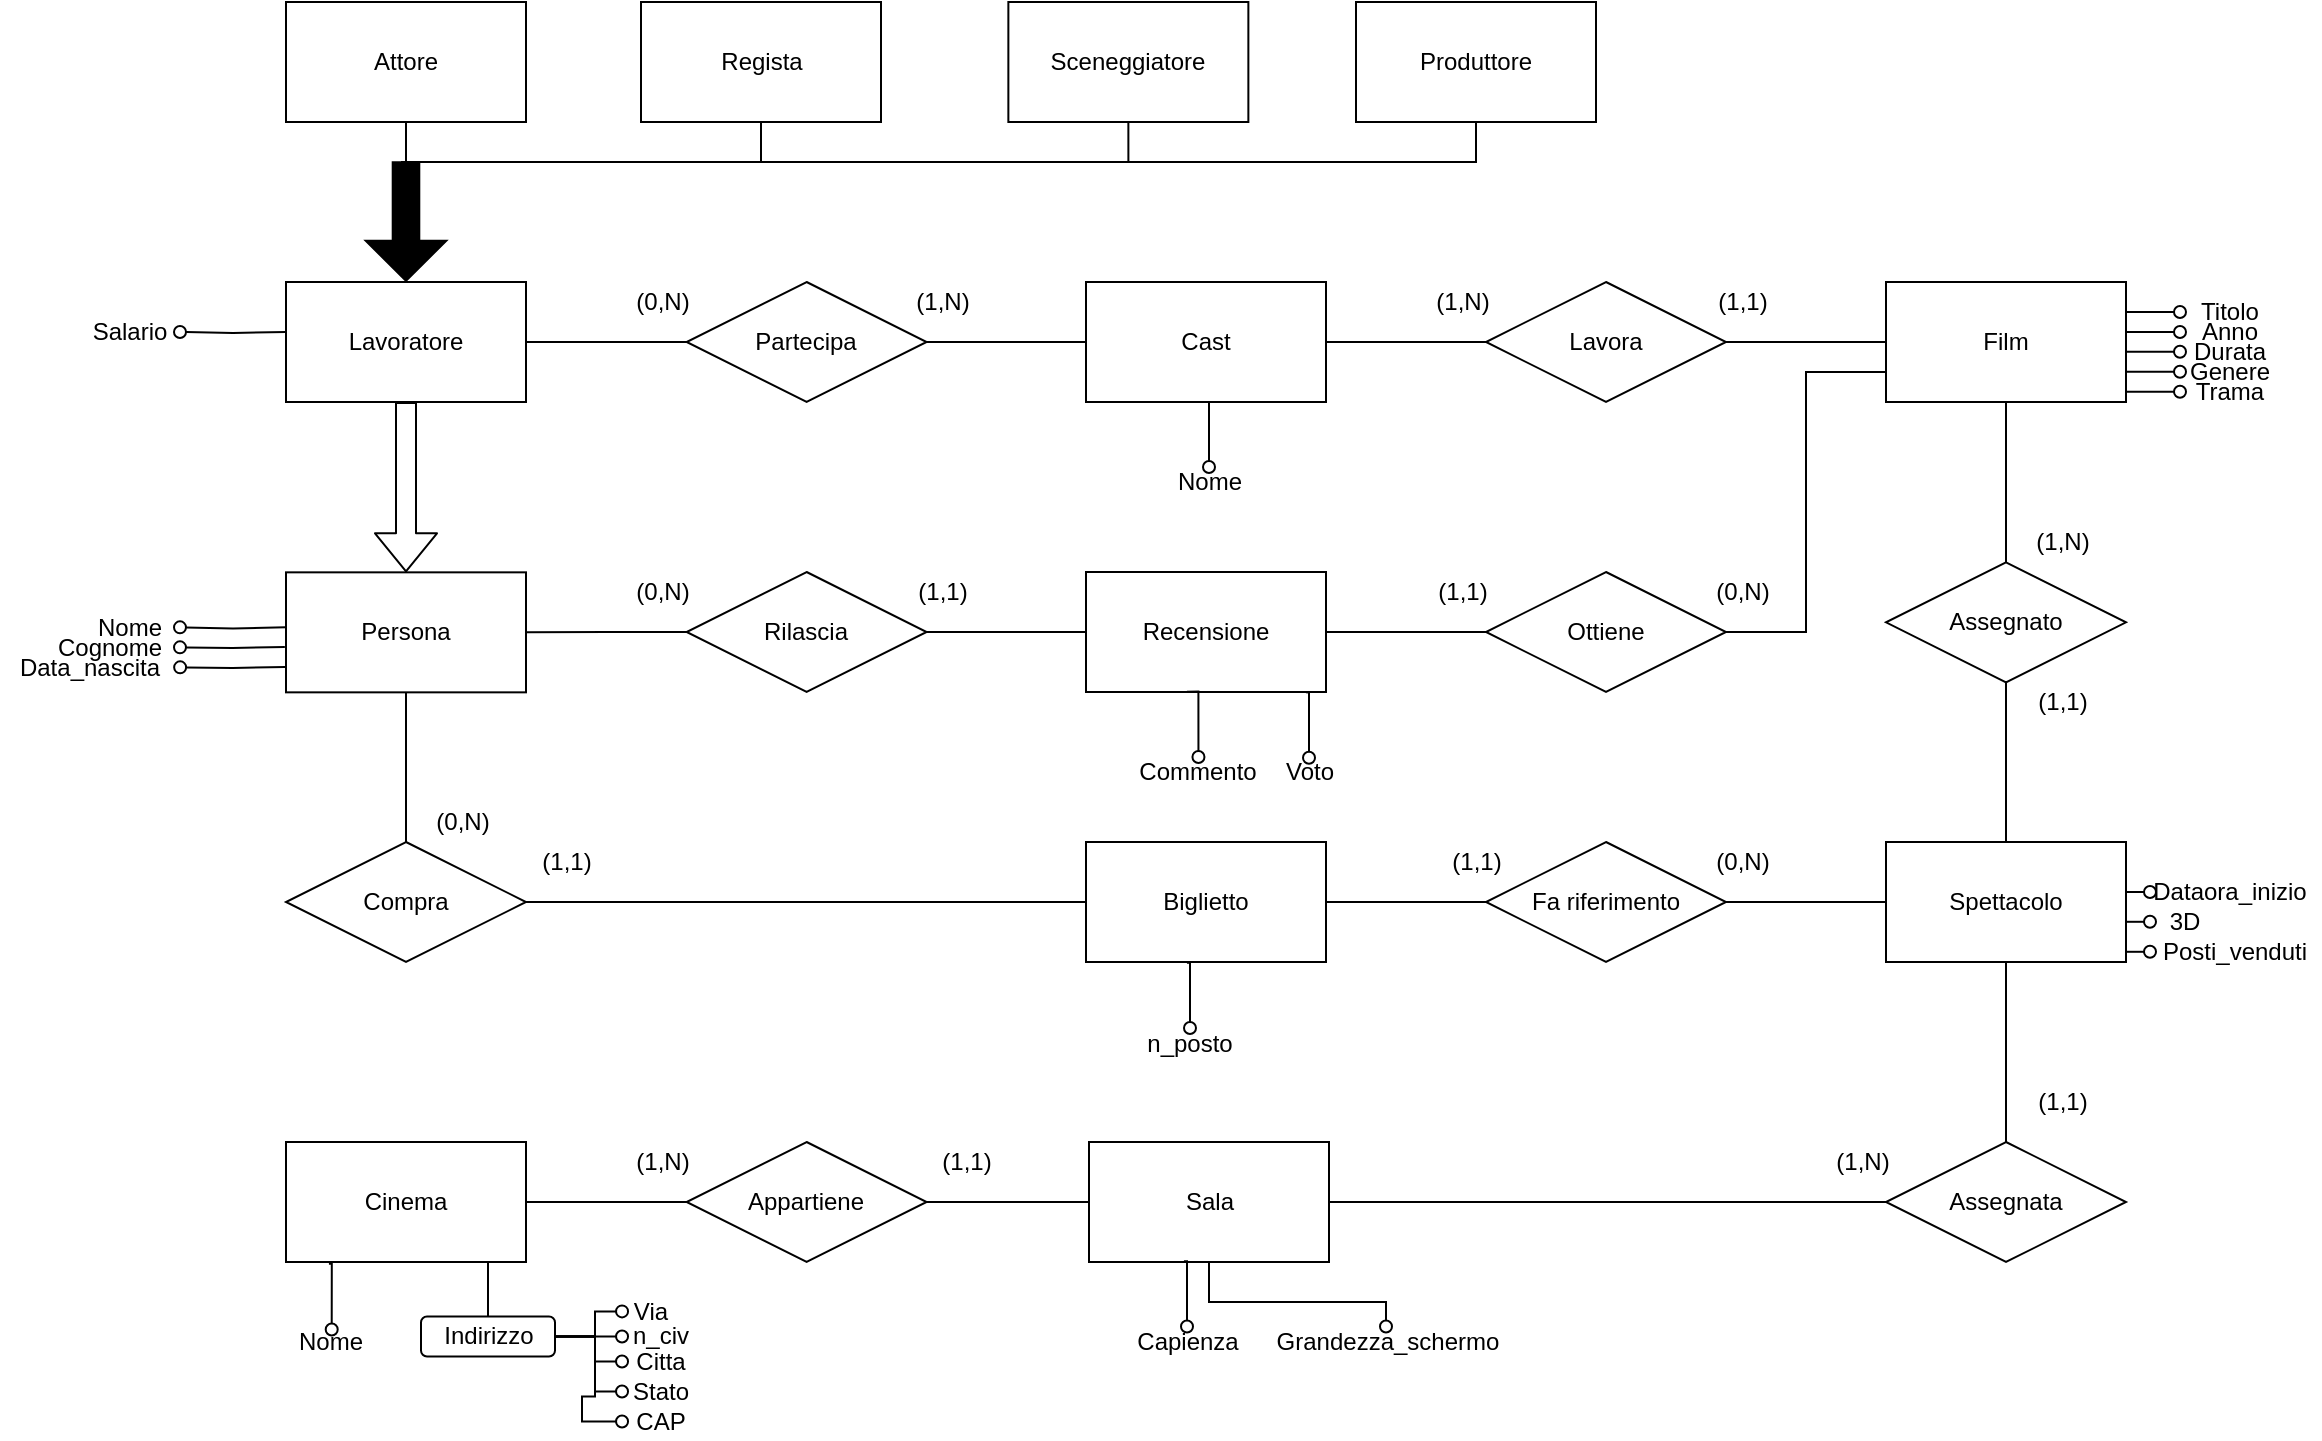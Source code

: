 <mxfile version="12.2.2" type="device" pages="1"><diagram id="SxVCvDRjUEHPkxnFhpnD" name="Page-1"><mxGraphModel dx="1939" dy="946" grid="1" gridSize="10" guides="1" tooltips="1" connect="1" arrows="1" fold="1" page="1" pageScale="1" pageWidth="1169" pageHeight="827" math="0" shadow="0"><root><mxCell id="0"/><mxCell id="1" parent="0"/><mxCell id="8wB98f5tJk7npL21OONF-8" style="edgeStyle=orthogonalEdgeStyle;rounded=0;orthogonalLoop=1;jettySize=auto;html=1;exitX=1;exitY=0.5;exitDx=0;exitDy=0;entryX=0;entryY=0.5;entryDx=0;entryDy=0;endArrow=none;endFill=0;" parent="1" source="8wB98f5tJk7npL21OONF-1" target="8wB98f5tJk7npL21OONF-7" edge="1"><mxGeometry relative="1" as="geometry"/></mxCell><mxCell id="8wB98f5tJk7npL21OONF-1" value="Biglietto" style="rounded=0;whiteSpace=wrap;html=1;" parent="1" vertex="1"><mxGeometry x="553" y="450" width="120" height="60" as="geometry"/></mxCell><mxCell id="8wB98f5tJk7npL21OONF-10" style="edgeStyle=orthogonalEdgeStyle;rounded=0;orthogonalLoop=1;jettySize=auto;html=1;exitX=1;exitY=0.5;exitDx=0;exitDy=0;entryX=0;entryY=0.5;entryDx=0;entryDy=0;endArrow=none;endFill=0;" parent="1" source="8wB98f5tJk7npL21OONF-7" target="8wB98f5tJk7npL21OONF-9" edge="1"><mxGeometry relative="1" as="geometry"/></mxCell><mxCell id="8wB98f5tJk7npL21OONF-7" value="Fa riferimento" style="rhombus;whiteSpace=wrap;html=1;" parent="1" vertex="1"><mxGeometry x="753" y="450" width="120" height="60" as="geometry"/></mxCell><mxCell id="8wB98f5tJk7npL21OONF-11" style="edgeStyle=orthogonalEdgeStyle;rounded=0;orthogonalLoop=1;jettySize=auto;html=1;exitX=0.5;exitY=0;exitDx=0;exitDy=0;endArrow=none;endFill=0;" parent="1" source="8wB98f5tJk7npL21OONF-9" edge="1"><mxGeometry relative="1" as="geometry"><mxPoint x="1013" y="370" as="targetPoint"/></mxGeometry></mxCell><mxCell id="8wB98f5tJk7npL21OONF-9" value="Spettacolo" style="rounded=0;whiteSpace=wrap;html=1;" parent="1" vertex="1"><mxGeometry x="953" y="450" width="120" height="60" as="geometry"/></mxCell><mxCell id="8wB98f5tJk7npL21OONF-13" value="" style="edgeStyle=orthogonalEdgeStyle;rounded=0;orthogonalLoop=1;jettySize=auto;html=1;endArrow=none;endFill=0;exitX=0.5;exitY=1;exitDx=0;exitDy=0;" parent="1" source="8wB98f5tJk7npL21OONF-12" target="8wB98f5tJk7npL21OONF-9" edge="1"><mxGeometry relative="1" as="geometry"/></mxCell><mxCell id="8wB98f5tJk7npL21OONF-12" value="Assegnato" style="rhombus;whiteSpace=wrap;html=1;" parent="1" vertex="1"><mxGeometry x="953" y="310.17" width="120" height="60" as="geometry"/></mxCell><mxCell id="8wB98f5tJk7npL21OONF-21" style="edgeStyle=orthogonalEdgeStyle;rounded=0;orthogonalLoop=1;jettySize=auto;html=1;exitX=0;exitY=0.75;exitDx=0;exitDy=0;entryX=1;entryY=0.5;entryDx=0;entryDy=0;endArrow=none;endFill=0;" parent="1" source="8wB98f5tJk7npL21OONF-17" target="8wB98f5tJk7npL21OONF-19" edge="1"><mxGeometry relative="1" as="geometry"/></mxCell><mxCell id="8wB98f5tJk7npL21OONF-17" value="Film" style="rounded=0;whiteSpace=wrap;html=1;" parent="1" vertex="1"><mxGeometry x="953" y="170" width="120" height="60" as="geometry"/></mxCell><mxCell id="8wB98f5tJk7npL21OONF-29" style="edgeStyle=orthogonalEdgeStyle;rounded=0;orthogonalLoop=1;jettySize=auto;html=1;exitX=0;exitY=0.5;exitDx=0;exitDy=0;entryX=1;entryY=0.5;entryDx=0;entryDy=0;endArrow=none;endFill=0;" parent="1" source="8wB98f5tJk7npL21OONF-19" target="8wB98f5tJk7npL21OONF-27" edge="1"><mxGeometry relative="1" as="geometry"/></mxCell><mxCell id="8wB98f5tJk7npL21OONF-19" value="Ottiene" style="rhombus;whiteSpace=wrap;html=1;" parent="1" vertex="1"><mxGeometry x="753" y="315" width="120" height="60" as="geometry"/></mxCell><mxCell id="8wB98f5tJk7npL21OONF-24" style="edgeStyle=orthogonalEdgeStyle;rounded=0;orthogonalLoop=1;jettySize=auto;html=1;exitX=1;exitY=0.5;exitDx=0;exitDy=0;entryX=0;entryY=0.5;entryDx=0;entryDy=0;endArrow=none;endFill=0;" parent="1" source="8wB98f5tJk7npL21OONF-23" target="8wB98f5tJk7npL21OONF-17" edge="1"><mxGeometry relative="1" as="geometry"/></mxCell><mxCell id="8wB98f5tJk7npL21OONF-28" style="edgeStyle=orthogonalEdgeStyle;rounded=0;orthogonalLoop=1;jettySize=auto;html=1;exitX=0;exitY=0.5;exitDx=0;exitDy=0;entryX=1;entryY=0.5;entryDx=0;entryDy=0;endArrow=none;endFill=0;" parent="1" source="8wB98f5tJk7npL21OONF-23" target="8wB98f5tJk7npL21OONF-26" edge="1"><mxGeometry relative="1" as="geometry"/></mxCell><mxCell id="8wB98f5tJk7npL21OONF-23" value="Lavora" style="rhombus;whiteSpace=wrap;html=1;" parent="1" vertex="1"><mxGeometry x="753" y="170" width="120" height="60" as="geometry"/></mxCell><mxCell id="8wB98f5tJk7npL21OONF-26" value="Cast" style="rounded=0;whiteSpace=wrap;html=1;" parent="1" vertex="1"><mxGeometry x="553" y="170" width="120" height="60" as="geometry"/></mxCell><mxCell id="8wB98f5tJk7npL21OONF-27" value="Recensione" style="rounded=0;whiteSpace=wrap;html=1;" parent="1" vertex="1"><mxGeometry x="553" y="315" width="120" height="60" as="geometry"/></mxCell><mxCell id="8wB98f5tJk7npL21OONF-36" style="edgeStyle=orthogonalEdgeStyle;rounded=0;orthogonalLoop=1;jettySize=auto;html=1;exitX=1;exitY=0.5;exitDx=0;exitDy=0;entryX=0;entryY=0.5;entryDx=0;entryDy=0;endArrow=none;endFill=0;" parent="1" source="8wB98f5tJk7npL21OONF-34" target="8wB98f5tJk7npL21OONF-1" edge="1"><mxGeometry relative="1" as="geometry"/></mxCell><mxCell id="8wB98f5tJk7npL21OONF-34" value="Compra" style="rhombus;whiteSpace=wrap;html=1;" parent="1" vertex="1"><mxGeometry x="153" y="450" width="120" height="60" as="geometry"/></mxCell><mxCell id="8wB98f5tJk7npL21OONF-42" style="edgeStyle=orthogonalEdgeStyle;rounded=0;orthogonalLoop=1;jettySize=auto;html=1;exitX=0;exitY=0.5;exitDx=0;exitDy=0;entryX=1;entryY=0.5;entryDx=0;entryDy=0;endArrow=none;endFill=0;" parent="1" source="8wB98f5tJk7npL21OONF-43" target="8wB98f5tJk7npL21OONF-44" edge="1"><mxGeometry relative="1" as="geometry"/></mxCell><mxCell id="8wB98f5tJk7npL21OONF-68" style="edgeStyle=orthogonalEdgeStyle;rounded=0;orthogonalLoop=1;jettySize=auto;html=1;exitX=1;exitY=0.5;exitDx=0;exitDy=0;endArrow=none;endFill=0;" parent="1" source="8wB98f5tJk7npL21OONF-43" target="8wB98f5tJk7npL21OONF-27" edge="1"><mxGeometry relative="1" as="geometry"/></mxCell><mxCell id="8wB98f5tJk7npL21OONF-43" value="Rilascia" style="rhombus;whiteSpace=wrap;html=1;" parent="1" vertex="1"><mxGeometry x="353.31" y="315" width="120" height="60" as="geometry"/></mxCell><mxCell id="8wB98f5tJk7npL21OONF-46" style="edgeStyle=orthogonalEdgeStyle;rounded=0;orthogonalLoop=1;jettySize=auto;html=1;exitX=0.5;exitY=1;exitDx=0;exitDy=0;entryX=0.5;entryY=0;entryDx=0;entryDy=0;endArrow=none;endFill=0;" parent="1" source="8wB98f5tJk7npL21OONF-44" target="8wB98f5tJk7npL21OONF-34" edge="1"><mxGeometry relative="1" as="geometry"/></mxCell><mxCell id="8wB98f5tJk7npL21OONF-44" value="Persona" style="rounded=0;whiteSpace=wrap;html=1;" parent="1" vertex="1"><mxGeometry x="153" y="315.17" width="120" height="60" as="geometry"/></mxCell><mxCell id="8wB98f5tJk7npL21OONF-48" style="edgeStyle=orthogonalEdgeStyle;rounded=0;orthogonalLoop=1;jettySize=auto;html=1;exitX=0;exitY=0.5;exitDx=0;exitDy=0;entryX=1;entryY=0.5;entryDx=0;entryDy=0;endArrow=none;endFill=0;" parent="1" source="8wB98f5tJk7npL21OONF-49" target="8wB98f5tJk7npL21OONF-50" edge="1"><mxGeometry relative="1" as="geometry"/></mxCell><mxCell id="8wB98f5tJk7npL21OONF-82" style="edgeStyle=orthogonalEdgeStyle;rounded=0;orthogonalLoop=1;jettySize=auto;html=1;exitX=1;exitY=0.5;exitDx=0;exitDy=0;endArrow=none;endFill=0;" parent="1" source="8wB98f5tJk7npL21OONF-49" target="8wB98f5tJk7npL21OONF-26" edge="1"><mxGeometry relative="1" as="geometry"/></mxCell><mxCell id="8wB98f5tJk7npL21OONF-49" value="Partecipa" style="rhombus;whiteSpace=wrap;html=1;" parent="1" vertex="1"><mxGeometry x="353.31" y="170" width="120" height="60" as="geometry"/></mxCell><mxCell id="8wB98f5tJk7npL21OONF-50" value="Lavoratore" style="rounded=0;whiteSpace=wrap;html=1;" parent="1" vertex="1"><mxGeometry x="153" y="170" width="120" height="60" as="geometry"/></mxCell><mxCell id="8wB98f5tJk7npL21OONF-55" value="Assegnata" style="rhombus;whiteSpace=wrap;html=1;" parent="1" vertex="1"><mxGeometry x="953" y="600.0" width="120" height="60" as="geometry"/></mxCell><mxCell id="8wB98f5tJk7npL21OONF-57" value="Sala" style="rounded=0;whiteSpace=wrap;html=1;" parent="1" vertex="1"><mxGeometry x="554.5" y="600" width="120" height="60" as="geometry"/></mxCell><mxCell id="8wB98f5tJk7npL21OONF-58" style="edgeStyle=orthogonalEdgeStyle;rounded=0;orthogonalLoop=1;jettySize=auto;html=1;exitX=1;exitY=0.5;exitDx=0;exitDy=0;entryX=0;entryY=0.5;entryDx=0;entryDy=0;endArrow=none;endFill=0;" parent="1" source="8wB98f5tJk7npL21OONF-61" target="8wB98f5tJk7npL21OONF-60" edge="1"><mxGeometry relative="1" as="geometry"><mxPoint x="473.974" y="759.529" as="sourcePoint"/></mxGeometry></mxCell><mxCell id="8wB98f5tJk7npL21OONF-59" style="edgeStyle=orthogonalEdgeStyle;rounded=0;orthogonalLoop=1;jettySize=auto;html=1;exitX=1;exitY=0.5;exitDx=0;exitDy=0;entryX=0;entryY=0.5;entryDx=0;entryDy=0;endArrow=none;endFill=0;" parent="1" source="8wB98f5tJk7npL21OONF-60" target="8wB98f5tJk7npL21OONF-57" edge="1"><mxGeometry relative="1" as="geometry"><mxPoint x="753.974" y="759.529" as="targetPoint"/></mxGeometry></mxCell><mxCell id="8wB98f5tJk7npL21OONF-60" value="Appartiene" style="rhombus;whiteSpace=wrap;html=1;" parent="1" vertex="1"><mxGeometry x="353.31" y="600" width="120" height="60" as="geometry"/></mxCell><mxCell id="8wB98f5tJk7npL21OONF-61" value="Cinema" style="rounded=0;whiteSpace=wrap;html=1;" parent="1" vertex="1"><mxGeometry x="153" y="600" width="120" height="60" as="geometry"/></mxCell><mxCell id="8wB98f5tJk7npL21OONF-85" value="" style="html=1;shadow=0;dashed=0;align=center;verticalAlign=middle;shape=mxgraph.arrows2.arrow;dy=0.67;dx=20;notch=0;strokeWidth=1;rotation=90;labelBackgroundColor=none;gradientColor=none;fillColor=#000000;" parent="1" vertex="1"><mxGeometry x="183.37" y="119.6" width="59.26" height="40.3" as="geometry"/></mxCell><mxCell id="8wB98f5tJk7npL21OONF-97" style="edgeStyle=orthogonalEdgeStyle;rounded=0;orthogonalLoop=1;jettySize=auto;html=1;exitX=0.5;exitY=1;exitDx=0;exitDy=0;endArrow=none;endFill=0;entryX=0;entryY=0.5;entryDx=0;entryDy=0;entryPerimeter=0;" parent="1" source="8wB98f5tJk7npL21OONF-86" edge="1"><mxGeometry relative="1" as="geometry"><mxPoint x="333.5" y="110" as="targetPoint"/><Array as="points"><mxPoint x="748.5" y="110"/></Array></mxGeometry></mxCell><mxCell id="8wB98f5tJk7npL21OONF-86" value="Produttore" style="rounded=0;whiteSpace=wrap;html=1;" parent="1" vertex="1"><mxGeometry x="688" y="30" width="120" height="60" as="geometry"/></mxCell><mxCell id="8wB98f5tJk7npL21OONF-98" style="edgeStyle=orthogonalEdgeStyle;rounded=0;orthogonalLoop=1;jettySize=auto;html=1;exitX=0.5;exitY=1;exitDx=0;exitDy=0;endArrow=none;endFill=0;entryX=0;entryY=0.5;entryDx=0;entryDy=0;entryPerimeter=0;" parent="1" source="8wB98f5tJk7npL21OONF-87" edge="1"><mxGeometry relative="1" as="geometry"><mxPoint x="333.5" y="110" as="targetPoint"/><Array as="points"><mxPoint x="574.5" y="110"/></Array></mxGeometry></mxCell><mxCell id="8wB98f5tJk7npL21OONF-87" value="Sceneggiatore" style="rounded=0;whiteSpace=wrap;html=1;" parent="1" vertex="1"><mxGeometry x="514.18" y="30" width="120" height="60" as="geometry"/></mxCell><mxCell id="8wB98f5tJk7npL21OONF-99" style="edgeStyle=orthogonalEdgeStyle;rounded=0;orthogonalLoop=1;jettySize=auto;html=1;exitX=0.5;exitY=1;exitDx=0;exitDy=0;endArrow=none;endFill=0;" parent="1" source="8wB98f5tJk7npL21OONF-88" edge="1"><mxGeometry relative="1" as="geometry"><mxPoint x="210.5" y="110" as="targetPoint"/><Array as="points"><mxPoint x="390.5" y="110"/></Array></mxGeometry></mxCell><mxCell id="8wB98f5tJk7npL21OONF-88" value="Regista" style="rounded=0;whiteSpace=wrap;html=1;" parent="1" vertex="1"><mxGeometry x="330.5" y="30" width="120" height="60" as="geometry"/></mxCell><mxCell id="8wB98f5tJk7npL21OONF-100" style="edgeStyle=orthogonalEdgeStyle;rounded=0;orthogonalLoop=1;jettySize=auto;html=1;exitX=0.5;exitY=1;exitDx=0;exitDy=0;endArrow=none;endFill=0;entryX=0.5;entryY=0;entryDx=0;entryDy=0;" parent="1" source="8wB98f5tJk7npL21OONF-89" target="8wB98f5tJk7npL21OONF-50" edge="1"><mxGeometry relative="1" as="geometry"><mxPoint x="280.5" y="110" as="targetPoint"/><Array as="points"><mxPoint x="213.5" y="100"/><mxPoint x="213.5" y="100"/></Array></mxGeometry></mxCell><mxCell id="8wB98f5tJk7npL21OONF-89" value="Attore" style="rounded=0;whiteSpace=wrap;html=1;" parent="1" vertex="1"><mxGeometry x="153" y="30" width="120" height="60" as="geometry"/></mxCell><mxCell id="zS0oxWJzYQvJp2sohlHS-12" value="(1,1)" style="text;html=1;align=center;verticalAlign=middle;resizable=0;points=[];;autosize=1;" parent="1" vertex="1"><mxGeometry x="1020.5" y="569.67" width="40" height="20" as="geometry"/></mxCell><mxCell id="zS0oxWJzYQvJp2sohlHS-13" value="(1,N)" style="text;html=1;align=center;verticalAlign=middle;resizable=0;points=[];;autosize=1;" parent="1" vertex="1"><mxGeometry x="920.5" y="600" width="40" height="20" as="geometry"/></mxCell><mxCell id="zS0oxWJzYQvJp2sohlHS-15" value="(1,N)" style="text;html=1;align=center;verticalAlign=middle;resizable=0;points=[];;autosize=1;" parent="1" vertex="1"><mxGeometry x="1020.5" y="289.84" width="40" height="20" as="geometry"/></mxCell><mxCell id="zS0oxWJzYQvJp2sohlHS-16" value="(1,1)" style="text;html=1;align=center;verticalAlign=middle;resizable=0;points=[];;autosize=1;" parent="1" vertex="1"><mxGeometry x="1020.5" y="370.17" width="40" height="20" as="geometry"/></mxCell><mxCell id="zS0oxWJzYQvJp2sohlHS-17" value="(1,N)" style="text;html=1;align=center;verticalAlign=middle;resizable=0;points=[];;autosize=1;" parent="1" vertex="1"><mxGeometry x="720.5" y="170.0" width="40" height="20" as="geometry"/></mxCell><mxCell id="zS0oxWJzYQvJp2sohlHS-18" value="(1,1)" style="text;html=1;align=center;verticalAlign=middle;resizable=0;points=[];;autosize=1;" parent="1" vertex="1"><mxGeometry x="860.5" y="170.0" width="40" height="20" as="geometry"/></mxCell><mxCell id="zS0oxWJzYQvJp2sohlHS-19" value="(1,1)" style="text;html=1;align=center;verticalAlign=middle;resizable=0;points=[];;autosize=1;direction=south;" parent="1" vertex="1"><mxGeometry x="730.5" y="305.17" width="20" height="40" as="geometry"/></mxCell><mxCell id="zS0oxWJzYQvJp2sohlHS-20" value="(0,N)" style="text;html=1;align=center;verticalAlign=middle;resizable=0;points=[];;autosize=1;" parent="1" vertex="1"><mxGeometry x="860.5" y="315" width="40" height="20" as="geometry"/></mxCell><mxCell id="zS0oxWJzYQvJp2sohlHS-21" value="(1,1)" style="text;html=1;align=center;verticalAlign=middle;resizable=0;points=[];;autosize=1;" parent="1" vertex="1"><mxGeometry x="728" y="450" width="40" height="20" as="geometry"/></mxCell><mxCell id="zS0oxWJzYQvJp2sohlHS-22" value="(0,N)" style="text;html=1;align=center;verticalAlign=middle;resizable=0;points=[];;autosize=1;" parent="1" vertex="1"><mxGeometry x="860.5" y="450" width="40" height="20" as="geometry"/></mxCell><mxCell id="wW--GuR68TF_nnqXMGor-6" value="" style="endArrow=none;html=1;entryX=0.5;entryY=1;entryDx=0;entryDy=0;exitX=0.5;exitY=0;exitDx=0;exitDy=0;" parent="1" source="8wB98f5tJk7npL21OONF-55" target="8wB98f5tJk7npL21OONF-9" edge="1"><mxGeometry width="50" height="50" relative="1" as="geometry"><mxPoint x="440.5" y="610" as="sourcePoint"/><mxPoint x="490.5" y="560" as="targetPoint"/></mxGeometry></mxCell><mxCell id="wW--GuR68TF_nnqXMGor-8" value="" style="endArrow=none;html=1;entryX=1;entryY=0.5;entryDx=0;entryDy=0;exitX=0;exitY=0.5;exitDx=0;exitDy=0;" parent="1" source="8wB98f5tJk7npL21OONF-55" target="8wB98f5tJk7npL21OONF-57" edge="1"><mxGeometry width="50" height="50" relative="1" as="geometry"><mxPoint x="120.5" y="820" as="sourcePoint"/><mxPoint x="170.5" y="770" as="targetPoint"/></mxGeometry></mxCell><mxCell id="wW--GuR68TF_nnqXMGor-9" value="(0,N)" style="text;html=1;align=center;verticalAlign=middle;resizable=0;points=[];;autosize=1;" parent="1" vertex="1"><mxGeometry x="320.5" y="170.0" width="40" height="20" as="geometry"/></mxCell><mxCell id="wW--GuR68TF_nnqXMGor-10" value="(1,N)" style="text;html=1;align=center;verticalAlign=middle;resizable=0;points=[];;autosize=1;" parent="1" vertex="1"><mxGeometry x="460.5" y="170.0" width="40" height="20" as="geometry"/></mxCell><mxCell id="wW--GuR68TF_nnqXMGor-12" value="(0,N)" style="text;html=1;align=center;verticalAlign=middle;resizable=0;points=[];;autosize=1;" parent="1" vertex="1"><mxGeometry x="320.5" y="315.17" width="40" height="20" as="geometry"/></mxCell><mxCell id="wW--GuR68TF_nnqXMGor-13" value="(1,1)" style="text;html=1;align=center;verticalAlign=middle;resizable=0;points=[];;autosize=1;" parent="1" vertex="1"><mxGeometry x="460.5" y="315" width="40" height="20" as="geometry"/></mxCell><mxCell id="wW--GuR68TF_nnqXMGor-14" value="" style="endArrow=none;html=1;entryX=0.5;entryY=1;entryDx=0;entryDy=0;exitX=0.5;exitY=0;exitDx=0;exitDy=0;" parent="1" source="8wB98f5tJk7npL21OONF-12" target="8wB98f5tJk7npL21OONF-17" edge="1"><mxGeometry width="50" height="50" relative="1" as="geometry"><mxPoint x="250.5" y="740" as="sourcePoint"/><mxPoint x="300.5" y="690" as="targetPoint"/></mxGeometry></mxCell><mxCell id="wW--GuR68TF_nnqXMGor-17" value="" style="shape=flexArrow;endArrow=classic;html=1;exitX=0.5;exitY=1;exitDx=0;exitDy=0;entryX=0.5;entryY=0;entryDx=0;entryDy=0;" parent="1" source="8wB98f5tJk7npL21OONF-50" target="8wB98f5tJk7npL21OONF-44" edge="1"><mxGeometry width="50" height="50" relative="1" as="geometry"><mxPoint x="192.63" y="289.84" as="sourcePoint"/><mxPoint x="242.63" y="239.84" as="targetPoint"/></mxGeometry></mxCell><mxCell id="wW--GuR68TF_nnqXMGor-18" value="(0,N)" style="text;html=1;align=center;verticalAlign=middle;resizable=0;points=[];;autosize=1;" parent="1" vertex="1"><mxGeometry x="220.5" y="430.0" width="40" height="20" as="geometry"/></mxCell><mxCell id="wW--GuR68TF_nnqXMGor-19" value="(1,1)" style="text;html=1;align=center;verticalAlign=middle;resizable=0;points=[];;autosize=1;" parent="1" vertex="1"><mxGeometry x="273" y="450" width="40" height="20" as="geometry"/></mxCell><mxCell id="wW--GuR68TF_nnqXMGor-20" value="(1,1)" style="text;html=1;align=center;verticalAlign=middle;resizable=0;points=[];;autosize=1;" parent="1" vertex="1"><mxGeometry x="473.31" y="600" width="40" height="20" as="geometry"/></mxCell><mxCell id="wW--GuR68TF_nnqXMGor-21" value="(1,N)" style="text;html=1;align=center;verticalAlign=middle;resizable=0;points=[];;autosize=1;" parent="1" vertex="1"><mxGeometry x="320.5" y="600" width="40" height="20" as="geometry"/></mxCell><mxCell id="wW--GuR68TF_nnqXMGor-31" style="edgeStyle=orthogonalEdgeStyle;rounded=0;orthogonalLoop=1;jettySize=auto;html=1;exitX=0;exitY=0.5;exitDx=0;exitDy=0;endArrow=oval;endFill=0;entryX=1;entryY=0.5;entryDx=0;entryDy=0;" parent="1" target="wW--GuR68TF_nnqXMGor-32" edge="1"><mxGeometry relative="1" as="geometry"><mxPoint x="100" y="342.67" as="targetPoint"/><mxPoint x="153" y="342.67" as="sourcePoint"/></mxGeometry></mxCell><mxCell id="wW--GuR68TF_nnqXMGor-32" value="Nome" style="text;html=1;strokeColor=none;fillColor=none;align=center;verticalAlign=middle;whiteSpace=wrap;rounded=0;" parent="1" vertex="1"><mxGeometry x="50" y="337.67" width="50" height="10" as="geometry"/></mxCell><mxCell id="wW--GuR68TF_nnqXMGor-35" style="edgeStyle=orthogonalEdgeStyle;rounded=0;orthogonalLoop=1;jettySize=auto;html=1;exitX=0;exitY=0.5;exitDx=0;exitDy=0;endArrow=oval;endFill=0;entryX=1;entryY=0.5;entryDx=0;entryDy=0;" parent="1" target="wW--GuR68TF_nnqXMGor-36" edge="1"><mxGeometry relative="1" as="geometry"><mxPoint x="100" y="352.67" as="targetPoint"/><mxPoint x="152.429" y="352.527" as="sourcePoint"/></mxGeometry></mxCell><mxCell id="wW--GuR68TF_nnqXMGor-36" value="Cognome" style="text;html=1;strokeColor=none;fillColor=none;align=center;verticalAlign=middle;whiteSpace=wrap;rounded=0;" parent="1" vertex="1"><mxGeometry x="30" y="347.67" width="70" height="10" as="geometry"/></mxCell><mxCell id="wW--GuR68TF_nnqXMGor-37" style="edgeStyle=orthogonalEdgeStyle;rounded=0;orthogonalLoop=1;jettySize=auto;html=1;exitX=0;exitY=0.5;exitDx=0;exitDy=0;endArrow=oval;endFill=0;entryX=1;entryY=0.5;entryDx=0;entryDy=0;" parent="1" target="wW--GuR68TF_nnqXMGor-38" edge="1"><mxGeometry relative="1" as="geometry"><mxPoint x="100.07" y="362.67" as="targetPoint"/><mxPoint x="152.499" y="362.527" as="sourcePoint"/></mxGeometry></mxCell><mxCell id="wW--GuR68TF_nnqXMGor-38" value="Data_nascita" style="text;html=1;strokeColor=none;fillColor=none;align=center;verticalAlign=middle;whiteSpace=wrap;rounded=0;" parent="1" vertex="1"><mxGeometry x="10" y="357.67" width="90.07" height="10" as="geometry"/></mxCell><mxCell id="wW--GuR68TF_nnqXMGor-39" style="edgeStyle=orthogonalEdgeStyle;rounded=0;orthogonalLoop=1;jettySize=auto;html=1;exitX=0.5;exitY=1;exitDx=0;exitDy=0;endArrow=oval;endFill=0;entryX=0.5;entryY=0;entryDx=0;entryDy=0;" parent="1" source="8wB98f5tJk7npL21OONF-26" target="wW--GuR68TF_nnqXMGor-40" edge="1"><mxGeometry relative="1" as="geometry"><mxPoint x="640" y="270.0" as="targetPoint"/><mxPoint x="693.0" y="270.0" as="sourcePoint"/></mxGeometry></mxCell><mxCell id="wW--GuR68TF_nnqXMGor-40" value="Nome" style="text;html=1;strokeColor=none;fillColor=none;align=center;verticalAlign=middle;whiteSpace=wrap;rounded=0;" parent="1" vertex="1"><mxGeometry x="589.5" y="262.5" width="50" height="15" as="geometry"/></mxCell><mxCell id="wW--GuR68TF_nnqXMGor-41" style="edgeStyle=orthogonalEdgeStyle;rounded=0;orthogonalLoop=1;jettySize=auto;html=1;exitX=0;exitY=0.5;exitDx=0;exitDy=0;endArrow=oval;endFill=0;entryX=1;entryY=0.5;entryDx=0;entryDy=0;" parent="1" target="wW--GuR68TF_nnqXMGor-42" edge="1"><mxGeometry relative="1" as="geometry"><mxPoint x="100" y="195.0" as="targetPoint"/><mxPoint x="153.0" y="195.0" as="sourcePoint"/></mxGeometry></mxCell><mxCell id="wW--GuR68TF_nnqXMGor-42" value="Salario" style="text;html=1;strokeColor=none;fillColor=none;align=center;verticalAlign=middle;whiteSpace=wrap;rounded=0;" parent="1" vertex="1"><mxGeometry x="50" y="190.0" width="50" height="10" as="geometry"/></mxCell><mxCell id="wW--GuR68TF_nnqXMGor-46" style="edgeStyle=orthogonalEdgeStyle;rounded=0;orthogonalLoop=1;jettySize=auto;html=1;exitX=1;exitY=0.25;exitDx=0;exitDy=0;endArrow=oval;endFill=0;entryX=0;entryY=0.5;entryDx=0;entryDy=0;" parent="1" source="8wB98f5tJk7npL21OONF-17" target="wW--GuR68TF_nnqXMGor-47" edge="1"><mxGeometry relative="1" as="geometry"><mxPoint x="1150" y="200.0" as="targetPoint"/><mxPoint x="1203" y="200.0" as="sourcePoint"/></mxGeometry></mxCell><mxCell id="wW--GuR68TF_nnqXMGor-47" value="Titolo" style="text;html=1;strokeColor=none;fillColor=none;align=center;verticalAlign=middle;whiteSpace=wrap;rounded=0;" parent="1" vertex="1"><mxGeometry x="1100" y="180.1" width="50" height="10" as="geometry"/></mxCell><mxCell id="wW--GuR68TF_nnqXMGor-48" style="edgeStyle=orthogonalEdgeStyle;rounded=0;orthogonalLoop=1;jettySize=auto;html=1;exitX=1;exitY=0.25;exitDx=0;exitDy=0;endArrow=oval;endFill=0;entryX=0;entryY=0.5;entryDx=0;entryDy=0;" parent="1" target="wW--GuR68TF_nnqXMGor-49" edge="1"><mxGeometry relative="1" as="geometry"><mxPoint x="1150" y="210.0" as="targetPoint"/><mxPoint x="1073" y="195" as="sourcePoint"/></mxGeometry></mxCell><mxCell id="wW--GuR68TF_nnqXMGor-49" value="Anno&lt;span style=&quot;color: rgba(0 , 0 , 0 , 0) ; font-family: monospace ; font-size: 0px ; white-space: nowrap&quot;&gt;%3CmxGraphModel%3E%3Croot%3E%3CmxCell%20id%3D%220%22%2F%3E%3CmxCell%20id%3D%221%22%20parent%3D%220%22%2F%3E%3CmxCell%20id%3D%222%22%20style%3D%22edgeStyle%3DorthogonalEdgeStyle%3Brounded%3D0%3BorthogonalLoop%3D1%3BjettySize%3Dauto%3Bhtml%3D1%3BexitX%3D1%3BexitY%3D0.25%3BexitDx%3D0%3BexitDy%3D0%3BendArrow%3Doval%3BendFill%3D0%3BentryX%3D0%3BentryY%3D0.5%3BentryDx%3D0%3BentryDy%3D0%3B%22%20edge%3D%221%22%20target%3D%223%22%20parent%3D%221%22%3E%3CmxGeometry%20relative%3D%221%22%20as%3D%22geometry%22%3E%3CmxPoint%20x%3D%221150%22%20y%3D%22200.0%22%20as%3D%22targetPoint%22%2F%3E%3CmxPoint%20x%3D%221073%22%20y%3D%22185%22%20as%3D%22sourcePoint%22%2F%3E%3C%2FmxGeometry%3E%3C%2FmxCell%3E%3CmxCell%20id%3D%223%22%20value%3D%22Titolo%22%20style%3D%22text%3Bhtml%3D1%3BstrokeColor%3Dnone%3BfillColor%3Dnone%3Balign%3Dcenter%3BverticalAlign%3Dmiddle%3BwhiteSpace%3Dwrap%3Brounded%3D0%3B%22%20vertex%3D%221%22%20parent%3D%221%22%3E%3CmxGeometry%20x%3D%221100%22%20y%3D%22180.1%22%20width%3D%2250%22%20height%3D%2210%22%20as%3D%22geometry%22%2F%3E%3C%2FmxCell%3E%3C%2Froot%3E%3C%2FmxGraphModel%3E&lt;/span&gt;" style="text;html=1;strokeColor=none;fillColor=none;align=center;verticalAlign=middle;whiteSpace=wrap;rounded=0;" parent="1" vertex="1"><mxGeometry x="1100" y="190.1" width="50" height="10" as="geometry"/></mxCell><mxCell id="wW--GuR68TF_nnqXMGor-50" style="edgeStyle=orthogonalEdgeStyle;rounded=0;orthogonalLoop=1;jettySize=auto;html=1;exitX=1;exitY=0.25;exitDx=0;exitDy=0;endArrow=oval;endFill=0;entryX=0;entryY=0.5;entryDx=0;entryDy=0;" parent="1" target="wW--GuR68TF_nnqXMGor-51" edge="1"><mxGeometry relative="1" as="geometry"><mxPoint x="1150" y="219.9" as="targetPoint"/><mxPoint x="1073" y="204.9" as="sourcePoint"/></mxGeometry></mxCell><mxCell id="wW--GuR68TF_nnqXMGor-51" value="Durata" style="text;html=1;strokeColor=none;fillColor=none;align=center;verticalAlign=middle;whiteSpace=wrap;rounded=0;" parent="1" vertex="1"><mxGeometry x="1100" y="200.0" width="50" height="10" as="geometry"/></mxCell><mxCell id="wW--GuR68TF_nnqXMGor-52" style="edgeStyle=orthogonalEdgeStyle;rounded=0;orthogonalLoop=1;jettySize=auto;html=1;exitX=1;exitY=0.25;exitDx=0;exitDy=0;endArrow=oval;endFill=0;entryX=0;entryY=0.5;entryDx=0;entryDy=0;" parent="1" target="wW--GuR68TF_nnqXMGor-53" edge="1"><mxGeometry relative="1" as="geometry"><mxPoint x="1150" y="229.9" as="targetPoint"/><mxPoint x="1073" y="214.9" as="sourcePoint"/></mxGeometry></mxCell><mxCell id="wW--GuR68TF_nnqXMGor-53" value="Genere" style="text;html=1;strokeColor=none;fillColor=none;align=center;verticalAlign=middle;whiteSpace=wrap;rounded=0;" parent="1" vertex="1"><mxGeometry x="1100" y="210" width="50" height="10" as="geometry"/></mxCell><mxCell id="wW--GuR68TF_nnqXMGor-54" style="edgeStyle=orthogonalEdgeStyle;rounded=0;orthogonalLoop=1;jettySize=auto;html=1;exitX=1;exitY=0.25;exitDx=0;exitDy=0;endArrow=oval;endFill=0;entryX=0;entryY=0.5;entryDx=0;entryDy=0;" parent="1" target="wW--GuR68TF_nnqXMGor-55" edge="1"><mxGeometry relative="1" as="geometry"><mxPoint x="1150" y="239.9" as="targetPoint"/><mxPoint x="1073" y="224.9" as="sourcePoint"/></mxGeometry></mxCell><mxCell id="wW--GuR68TF_nnqXMGor-55" value="Trama" style="text;html=1;strokeColor=none;fillColor=none;align=center;verticalAlign=middle;whiteSpace=wrap;rounded=0;" parent="1" vertex="1"><mxGeometry x="1100" y="220.0" width="50" height="10" as="geometry"/></mxCell><mxCell id="wW--GuR68TF_nnqXMGor-59" style="edgeStyle=orthogonalEdgeStyle;rounded=0;orthogonalLoop=1;jettySize=auto;html=1;exitX=0.5;exitY=1;exitDx=0;exitDy=0;endArrow=oval;endFill=0;entryX=0.5;entryY=0;entryDx=0;entryDy=0;" parent="1" target="wW--GuR68TF_nnqXMGor-60" edge="1"><mxGeometry relative="1" as="geometry"><mxPoint x="630.5" y="415.0" as="targetPoint"/><mxPoint x="603.466" y="374.828" as="sourcePoint"/></mxGeometry></mxCell><mxCell id="wW--GuR68TF_nnqXMGor-60" value="Commento" style="text;html=1;strokeColor=none;fillColor=none;align=center;verticalAlign=middle;whiteSpace=wrap;rounded=0;" parent="1" vertex="1"><mxGeometry x="569.23" y="407.5" width="80" height="15" as="geometry"/></mxCell><mxCell id="wW--GuR68TF_nnqXMGor-61" style="edgeStyle=orthogonalEdgeStyle;rounded=0;orthogonalLoop=1;jettySize=auto;html=1;exitX=0.5;exitY=1;exitDx=0;exitDy=0;endArrow=oval;endFill=0;entryX=0.5;entryY=0;entryDx=0;entryDy=0;" parent="1" target="wW--GuR68TF_nnqXMGor-62" edge="1"><mxGeometry relative="1" as="geometry"><mxPoint x="690" y="415.34" as="targetPoint"/><mxPoint x="662.966" y="375.168" as="sourcePoint"/></mxGeometry></mxCell><mxCell id="wW--GuR68TF_nnqXMGor-62" value="Voto" style="text;html=1;strokeColor=none;fillColor=none;align=center;verticalAlign=middle;whiteSpace=wrap;rounded=0;" parent="1" vertex="1"><mxGeometry x="639.5" y="407.84" width="50" height="15" as="geometry"/></mxCell><mxCell id="wW--GuR68TF_nnqXMGor-65" style="edgeStyle=orthogonalEdgeStyle;rounded=0;orthogonalLoop=1;jettySize=auto;html=1;exitX=0.5;exitY=1;exitDx=0;exitDy=0;endArrow=oval;endFill=0;entryX=0.5;entryY=0;entryDx=0;entryDy=0;" parent="1" target="wW--GuR68TF_nnqXMGor-66" edge="1"><mxGeometry relative="1" as="geometry"><mxPoint x="630.5" y="550.51" as="targetPoint"/><mxPoint x="603.466" y="510.338" as="sourcePoint"/></mxGeometry></mxCell><mxCell id="wW--GuR68TF_nnqXMGor-66" value="n_posto" style="text;html=1;strokeColor=none;fillColor=none;align=center;verticalAlign=middle;whiteSpace=wrap;rounded=0;" parent="1" vertex="1"><mxGeometry x="580" y="543.01" width="50" height="15" as="geometry"/></mxCell><mxCell id="wW--GuR68TF_nnqXMGor-74" value="Nome" style="text;html=1;strokeColor=none;fillColor=none;align=center;verticalAlign=middle;whiteSpace=wrap;rounded=0;" parent="1" vertex="1"><mxGeometry x="160" y="692.24" width="30.5" height="15" as="geometry"/></mxCell><mxCell id="wW--GuR68TF_nnqXMGor-75" value="Indirizzo" style="rounded=1;whiteSpace=wrap;html=1;" parent="1" vertex="1"><mxGeometry x="220.5" y="687.24" width="67" height="20" as="geometry"/></mxCell><mxCell id="wW--GuR68TF_nnqXMGor-76" value="" style="endArrow=none;html=1;entryX=0.5;entryY=0;entryDx=0;entryDy=0;" parent="1" target="wW--GuR68TF_nnqXMGor-75" edge="1"><mxGeometry width="50" height="50" relative="1" as="geometry"><mxPoint x="254" y="660" as="sourcePoint"/><mxPoint x="170" y="730" as="targetPoint"/></mxGeometry></mxCell><mxCell id="wW--GuR68TF_nnqXMGor-82" value="Via" style="text;html=1;strokeColor=none;fillColor=none;align=center;verticalAlign=middle;whiteSpace=wrap;rounded=0;" parent="1" vertex="1"><mxGeometry x="321.02" y="677.24" width="28.98" height="15" as="geometry"/></mxCell><mxCell id="wW--GuR68TF_nnqXMGor-83" style="edgeStyle=orthogonalEdgeStyle;rounded=0;orthogonalLoop=1;jettySize=auto;html=1;endArrow=oval;endFill=0;entryX=0;entryY=0.5;entryDx=0;entryDy=0;" parent="1" source="wW--GuR68TF_nnqXMGor-75" target="wW--GuR68TF_nnqXMGor-84" edge="1"><mxGeometry relative="1" as="geometry"><mxPoint x="310.52" y="690" as="targetPoint"/><mxPoint x="287.443" y="702.235" as="sourcePoint"/><Array as="points"/></mxGeometry></mxCell><mxCell id="wW--GuR68TF_nnqXMGor-84" value="n_civ" style="text;html=1;strokeColor=none;fillColor=none;align=center;verticalAlign=middle;whiteSpace=wrap;rounded=0;" parent="1" vertex="1"><mxGeometry x="321.02" y="689.74" width="38.98" height="15" as="geometry"/></mxCell><mxCell id="wW--GuR68TF_nnqXMGor-89" style="edgeStyle=orthogonalEdgeStyle;rounded=0;orthogonalLoop=1;jettySize=auto;html=1;endArrow=oval;endFill=0;entryX=0;entryY=0.5;entryDx=0;entryDy=0;" parent="1" source="wW--GuR68TF_nnqXMGor-75" target="wW--GuR68TF_nnqXMGor-90" edge="1"><mxGeometry relative="1" as="geometry"><mxPoint x="310.52" y="700.08" as="targetPoint"/><mxPoint x="277.5" y="692.241" as="sourcePoint"/><Array as="points"/></mxGeometry></mxCell><mxCell id="wW--GuR68TF_nnqXMGor-90" value="Citta" style="text;html=1;strokeColor=none;fillColor=none;align=center;verticalAlign=middle;whiteSpace=wrap;rounded=0;" parent="1" vertex="1"><mxGeometry x="321.01" y="702.24" width="38.98" height="15" as="geometry"/></mxCell><mxCell id="wW--GuR68TF_nnqXMGor-91" style="edgeStyle=orthogonalEdgeStyle;rounded=0;orthogonalLoop=1;jettySize=auto;html=1;endArrow=oval;endFill=0;" parent="1" source="wW--GuR68TF_nnqXMGor-75" target="wW--GuR68TF_nnqXMGor-82" edge="1"><mxGeometry relative="1" as="geometry"><mxPoint x="322" y="684" as="targetPoint"/><mxPoint x="297.5" y="707.201" as="sourcePoint"/><Array as="points"/></mxGeometry></mxCell><mxCell id="wW--GuR68TF_nnqXMGor-92" value="Stato" style="text;html=1;strokeColor=none;fillColor=none;align=center;verticalAlign=middle;whiteSpace=wrap;rounded=0;" parent="1" vertex="1"><mxGeometry x="321.01" y="717.24" width="38.98" height="15" as="geometry"/></mxCell><mxCell id="wW--GuR68TF_nnqXMGor-93" style="edgeStyle=orthogonalEdgeStyle;rounded=0;orthogonalLoop=1;jettySize=auto;html=1;endArrow=oval;endFill=0;entryX=0;entryY=0.5;entryDx=0;entryDy=0;" parent="1" source="wW--GuR68TF_nnqXMGor-75" target="wW--GuR68TF_nnqXMGor-92" edge="1"><mxGeometry relative="1" as="geometry"><mxPoint x="331" y="719.685" as="targetPoint"/><mxPoint x="297.5" y="707.201" as="sourcePoint"/><Array as="points"/></mxGeometry></mxCell><mxCell id="wW--GuR68TF_nnqXMGor-94" value="CAP" style="text;html=1;strokeColor=none;fillColor=none;align=center;verticalAlign=middle;whiteSpace=wrap;rounded=0;" parent="1" vertex="1"><mxGeometry x="321.02" y="732.24" width="38.98" height="15" as="geometry"/></mxCell><mxCell id="wW--GuR68TF_nnqXMGor-96" style="edgeStyle=orthogonalEdgeStyle;rounded=0;orthogonalLoop=1;jettySize=auto;html=1;endArrow=oval;endFill=0;entryX=0;entryY=0.5;entryDx=0;entryDy=0;" parent="1" source="wW--GuR68TF_nnqXMGor-75" target="wW--GuR68TF_nnqXMGor-94" edge="1"><mxGeometry relative="1" as="geometry"><mxPoint x="310" y="740" as="targetPoint"/><mxPoint x="297.5" y="707.301" as="sourcePoint"/><Array as="points"/></mxGeometry></mxCell><mxCell id="wW--GuR68TF_nnqXMGor-104" style="edgeStyle=orthogonalEdgeStyle;rounded=0;orthogonalLoop=1;jettySize=auto;html=1;exitX=1;exitY=0.25;exitDx=0;exitDy=0;endArrow=oval;endFill=0;entryX=0;entryY=0.5;entryDx=0;entryDy=0;" parent="1" target="wW--GuR68TF_nnqXMGor-105" edge="1"><mxGeometry relative="1" as="geometry"><mxPoint x="1150" y="490.0" as="targetPoint"/><mxPoint x="1073" y="475" as="sourcePoint"/></mxGeometry></mxCell><mxCell id="wW--GuR68TF_nnqXMGor-105" value="Dataora_inizio" style="text;html=1;strokeColor=none;fillColor=none;align=center;verticalAlign=middle;whiteSpace=wrap;rounded=0;" parent="1" vertex="1"><mxGeometry x="1085" y="470" width="80" height="10" as="geometry"/></mxCell><mxCell id="wW--GuR68TF_nnqXMGor-112" style="edgeStyle=orthogonalEdgeStyle;rounded=0;orthogonalLoop=1;jettySize=auto;html=1;exitX=1;exitY=0.25;exitDx=0;exitDy=0;endArrow=oval;endFill=0;entryX=0;entryY=0.5;entryDx=0;entryDy=0;" parent="1" target="wW--GuR68TF_nnqXMGor-113" edge="1"><mxGeometry relative="1" as="geometry"><mxPoint x="1150" y="504.9" as="targetPoint"/><mxPoint x="1073" y="489.9" as="sourcePoint"/></mxGeometry></mxCell><mxCell id="wW--GuR68TF_nnqXMGor-113" value="3D" style="text;html=1;strokeColor=none;fillColor=none;align=center;verticalAlign=middle;whiteSpace=wrap;rounded=0;" parent="1" vertex="1"><mxGeometry x="1085" y="485" width="35" height="10" as="geometry"/></mxCell><mxCell id="wW--GuR68TF_nnqXMGor-116" style="edgeStyle=orthogonalEdgeStyle;rounded=0;orthogonalLoop=1;jettySize=auto;html=1;exitX=0.5;exitY=1;exitDx=0;exitDy=0;endArrow=oval;endFill=0;entryX=0.5;entryY=0;entryDx=0;entryDy=0;" parent="1" target="wW--GuR68TF_nnqXMGor-117" edge="1"><mxGeometry relative="1" as="geometry"><mxPoint x="629" y="699.74" as="targetPoint"/><mxPoint x="601.966" y="659.568" as="sourcePoint"/></mxGeometry></mxCell><mxCell id="wW--GuR68TF_nnqXMGor-117" value="Capienza" style="text;html=1;strokeColor=none;fillColor=none;align=center;verticalAlign=middle;whiteSpace=wrap;rounded=0;" parent="1" vertex="1"><mxGeometry x="578.5" y="692.24" width="50" height="15" as="geometry"/></mxCell><mxCell id="wW--GuR68TF_nnqXMGor-118" style="edgeStyle=orthogonalEdgeStyle;rounded=0;orthogonalLoop=1;jettySize=auto;html=1;endArrow=oval;endFill=0;" parent="1" source="8wB98f5tJk7npL21OONF-57" target="wW--GuR68TF_nnqXMGor-119" edge="1"><mxGeometry relative="1" as="geometry"><mxPoint x="688.5" y="700.17" as="targetPoint"/><mxPoint x="661.466" y="659.998" as="sourcePoint"/><Array as="points"><mxPoint x="614" y="680"/><mxPoint x="703" y="680"/></Array></mxGeometry></mxCell><mxCell id="wW--GuR68TF_nnqXMGor-119" value="Grandezza_schermo" style="text;html=1;strokeColor=none;fillColor=none;align=center;verticalAlign=middle;whiteSpace=wrap;rounded=0;" parent="1" vertex="1"><mxGeometry x="638.5" y="692.24" width="129.5" height="15" as="geometry"/></mxCell><mxCell id="T4lpRQryZMV0nTaw54Ff-1" style="edgeStyle=orthogonalEdgeStyle;rounded=0;orthogonalLoop=1;jettySize=auto;html=1;exitX=1;exitY=0.25;exitDx=0;exitDy=0;endArrow=oval;endFill=0;entryX=0;entryY=0.5;entryDx=0;entryDy=0;" parent="1" target="T4lpRQryZMV0nTaw54Ff-2" edge="1"><mxGeometry relative="1" as="geometry"><mxPoint x="1150" y="519.9" as="targetPoint"/><mxPoint x="1073" y="504.9" as="sourcePoint"/></mxGeometry></mxCell><mxCell id="T4lpRQryZMV0nTaw54Ff-2" value="Posti_venduti" style="text;html=1;strokeColor=none;fillColor=none;align=center;verticalAlign=middle;whiteSpace=wrap;rounded=0;" parent="1" vertex="1"><mxGeometry x="1085" y="500" width="85" height="10" as="geometry"/></mxCell><mxCell id="_vEVtdbUCjuNniYNnPR3-1" style="edgeStyle=orthogonalEdgeStyle;rounded=0;orthogonalLoop=1;jettySize=auto;html=1;exitX=0.5;exitY=1;exitDx=0;exitDy=0;endArrow=oval;endFill=0;entryX=0.5;entryY=0;entryDx=0;entryDy=0;" edge="1" parent="1"><mxGeometry relative="1" as="geometry"><mxPoint x="175.857" y="693.786" as="targetPoint"/><mxPoint x="174.466" y="660.838" as="sourcePoint"/></mxGeometry></mxCell></root></mxGraphModel></diagram></mxfile>